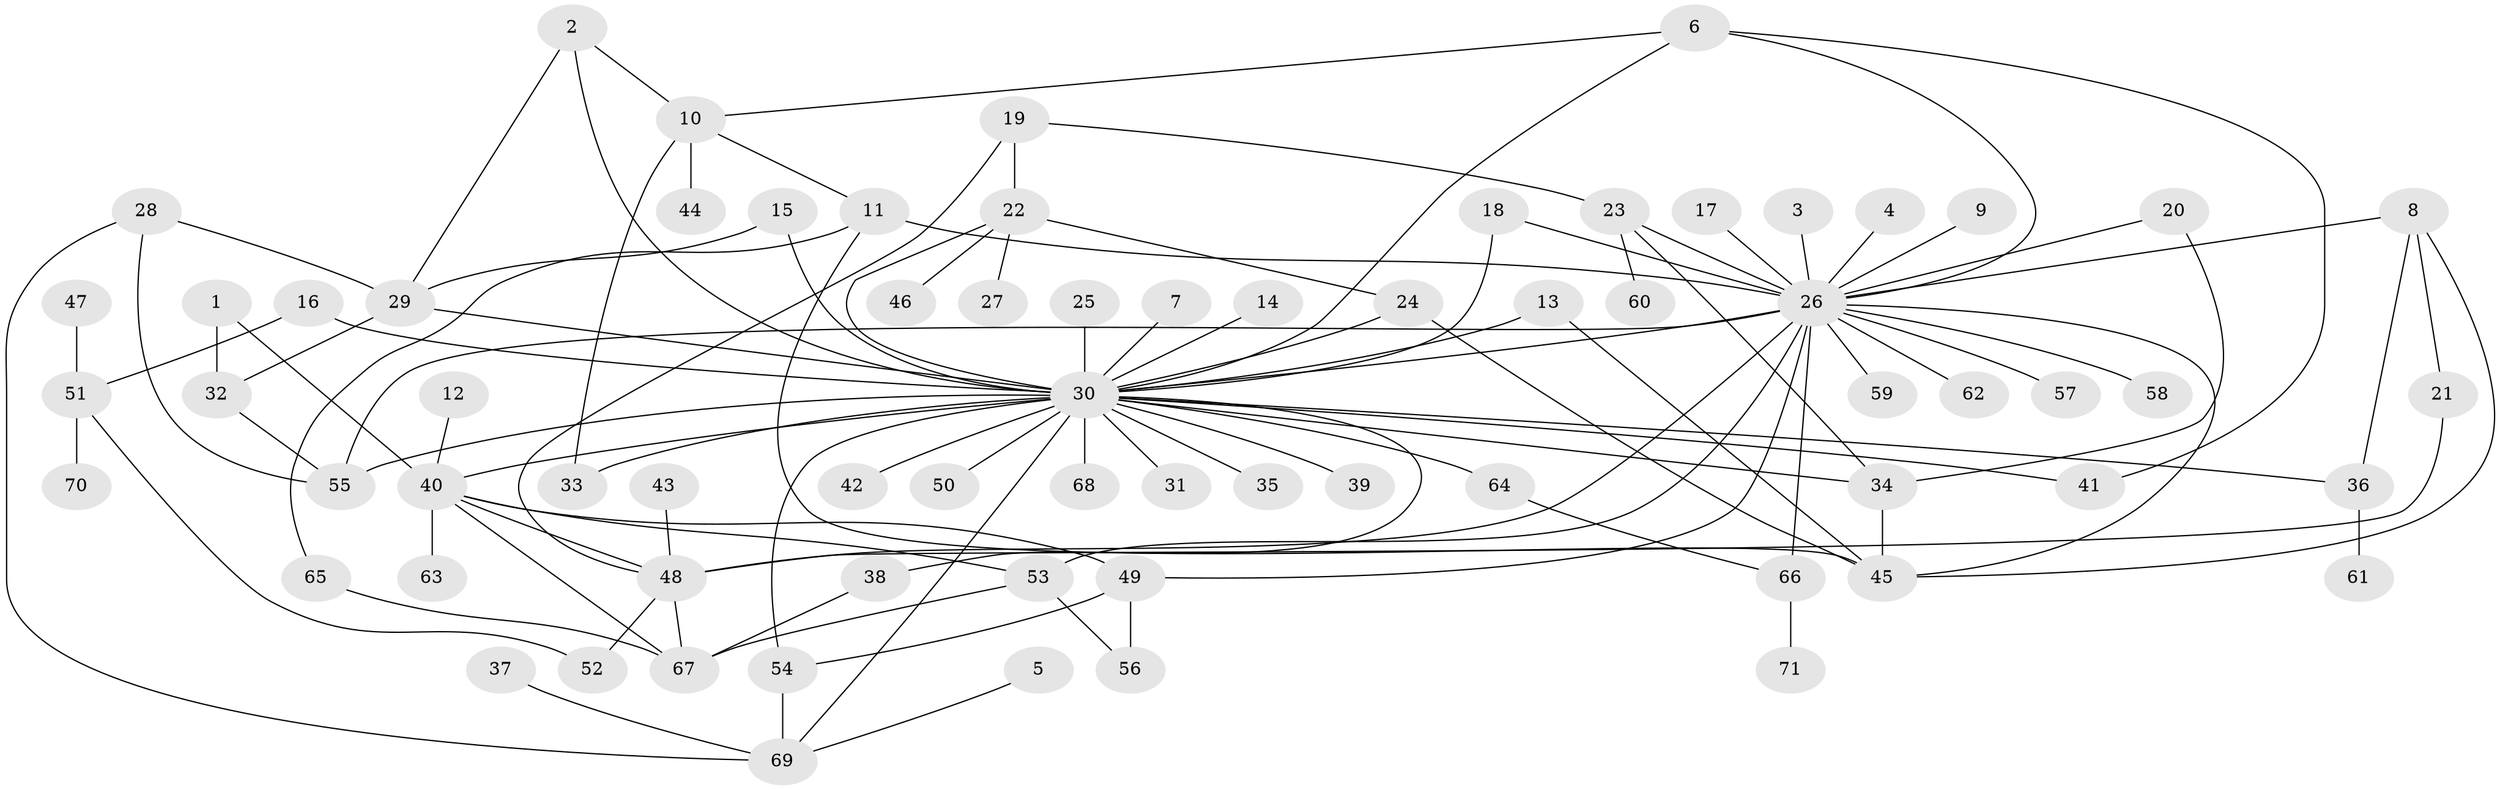 // original degree distribution, {10: 0.014084507042253521, 39: 0.007042253521126761, 7: 0.028169014084507043, 4: 0.09859154929577464, 2: 0.18309859154929578, 6: 0.02112676056338028, 1: 0.4859154929577465, 28: 0.007042253521126761, 3: 0.13380281690140844, 5: 0.02112676056338028}
// Generated by graph-tools (version 1.1) at 2025/01/03/09/25 03:01:55]
// undirected, 71 vertices, 107 edges
graph export_dot {
graph [start="1"]
  node [color=gray90,style=filled];
  1;
  2;
  3;
  4;
  5;
  6;
  7;
  8;
  9;
  10;
  11;
  12;
  13;
  14;
  15;
  16;
  17;
  18;
  19;
  20;
  21;
  22;
  23;
  24;
  25;
  26;
  27;
  28;
  29;
  30;
  31;
  32;
  33;
  34;
  35;
  36;
  37;
  38;
  39;
  40;
  41;
  42;
  43;
  44;
  45;
  46;
  47;
  48;
  49;
  50;
  51;
  52;
  53;
  54;
  55;
  56;
  57;
  58;
  59;
  60;
  61;
  62;
  63;
  64;
  65;
  66;
  67;
  68;
  69;
  70;
  71;
  1 -- 32 [weight=1.0];
  1 -- 40 [weight=1.0];
  2 -- 10 [weight=1.0];
  2 -- 29 [weight=1.0];
  2 -- 30 [weight=1.0];
  3 -- 26 [weight=1.0];
  4 -- 26 [weight=1.0];
  5 -- 69 [weight=1.0];
  6 -- 10 [weight=1.0];
  6 -- 26 [weight=1.0];
  6 -- 30 [weight=1.0];
  6 -- 41 [weight=1.0];
  7 -- 30 [weight=1.0];
  8 -- 21 [weight=1.0];
  8 -- 26 [weight=1.0];
  8 -- 36 [weight=1.0];
  8 -- 45 [weight=1.0];
  9 -- 26 [weight=1.0];
  10 -- 11 [weight=1.0];
  10 -- 33 [weight=1.0];
  10 -- 44 [weight=1.0];
  11 -- 26 [weight=1.0];
  11 -- 45 [weight=1.0];
  11 -- 65 [weight=1.0];
  12 -- 40 [weight=1.0];
  13 -- 30 [weight=1.0];
  13 -- 45 [weight=1.0];
  14 -- 30 [weight=1.0];
  15 -- 29 [weight=1.0];
  15 -- 30 [weight=1.0];
  16 -- 30 [weight=1.0];
  16 -- 51 [weight=1.0];
  17 -- 26 [weight=1.0];
  18 -- 26 [weight=1.0];
  18 -- 30 [weight=1.0];
  19 -- 22 [weight=1.0];
  19 -- 23 [weight=1.0];
  19 -- 48 [weight=1.0];
  20 -- 26 [weight=1.0];
  20 -- 34 [weight=1.0];
  21 -- 48 [weight=1.0];
  22 -- 24 [weight=1.0];
  22 -- 27 [weight=1.0];
  22 -- 30 [weight=1.0];
  22 -- 46 [weight=1.0];
  23 -- 26 [weight=1.0];
  23 -- 34 [weight=1.0];
  23 -- 60 [weight=1.0];
  24 -- 30 [weight=1.0];
  24 -- 45 [weight=1.0];
  25 -- 30 [weight=1.0];
  26 -- 30 [weight=1.0];
  26 -- 45 [weight=1.0];
  26 -- 48 [weight=1.0];
  26 -- 49 [weight=1.0];
  26 -- 53 [weight=2.0];
  26 -- 55 [weight=1.0];
  26 -- 57 [weight=1.0];
  26 -- 58 [weight=1.0];
  26 -- 59 [weight=1.0];
  26 -- 62 [weight=1.0];
  26 -- 66 [weight=2.0];
  28 -- 29 [weight=1.0];
  28 -- 55 [weight=1.0];
  28 -- 69 [weight=1.0];
  29 -- 30 [weight=1.0];
  29 -- 32 [weight=1.0];
  30 -- 31 [weight=1.0];
  30 -- 33 [weight=3.0];
  30 -- 34 [weight=1.0];
  30 -- 35 [weight=1.0];
  30 -- 36 [weight=1.0];
  30 -- 38 [weight=1.0];
  30 -- 39 [weight=1.0];
  30 -- 40 [weight=1.0];
  30 -- 41 [weight=1.0];
  30 -- 42 [weight=1.0];
  30 -- 50 [weight=1.0];
  30 -- 54 [weight=2.0];
  30 -- 55 [weight=1.0];
  30 -- 64 [weight=2.0];
  30 -- 68 [weight=1.0];
  30 -- 69 [weight=1.0];
  32 -- 55 [weight=1.0];
  34 -- 45 [weight=1.0];
  36 -- 61 [weight=1.0];
  37 -- 69 [weight=1.0];
  38 -- 67 [weight=1.0];
  40 -- 48 [weight=1.0];
  40 -- 49 [weight=1.0];
  40 -- 53 [weight=1.0];
  40 -- 63 [weight=1.0];
  40 -- 67 [weight=1.0];
  43 -- 48 [weight=1.0];
  47 -- 51 [weight=1.0];
  48 -- 52 [weight=1.0];
  48 -- 67 [weight=2.0];
  49 -- 54 [weight=1.0];
  49 -- 56 [weight=1.0];
  51 -- 52 [weight=1.0];
  51 -- 70 [weight=1.0];
  53 -- 56 [weight=1.0];
  53 -- 67 [weight=2.0];
  54 -- 69 [weight=1.0];
  64 -- 66 [weight=1.0];
  65 -- 67 [weight=1.0];
  66 -- 71 [weight=1.0];
}
